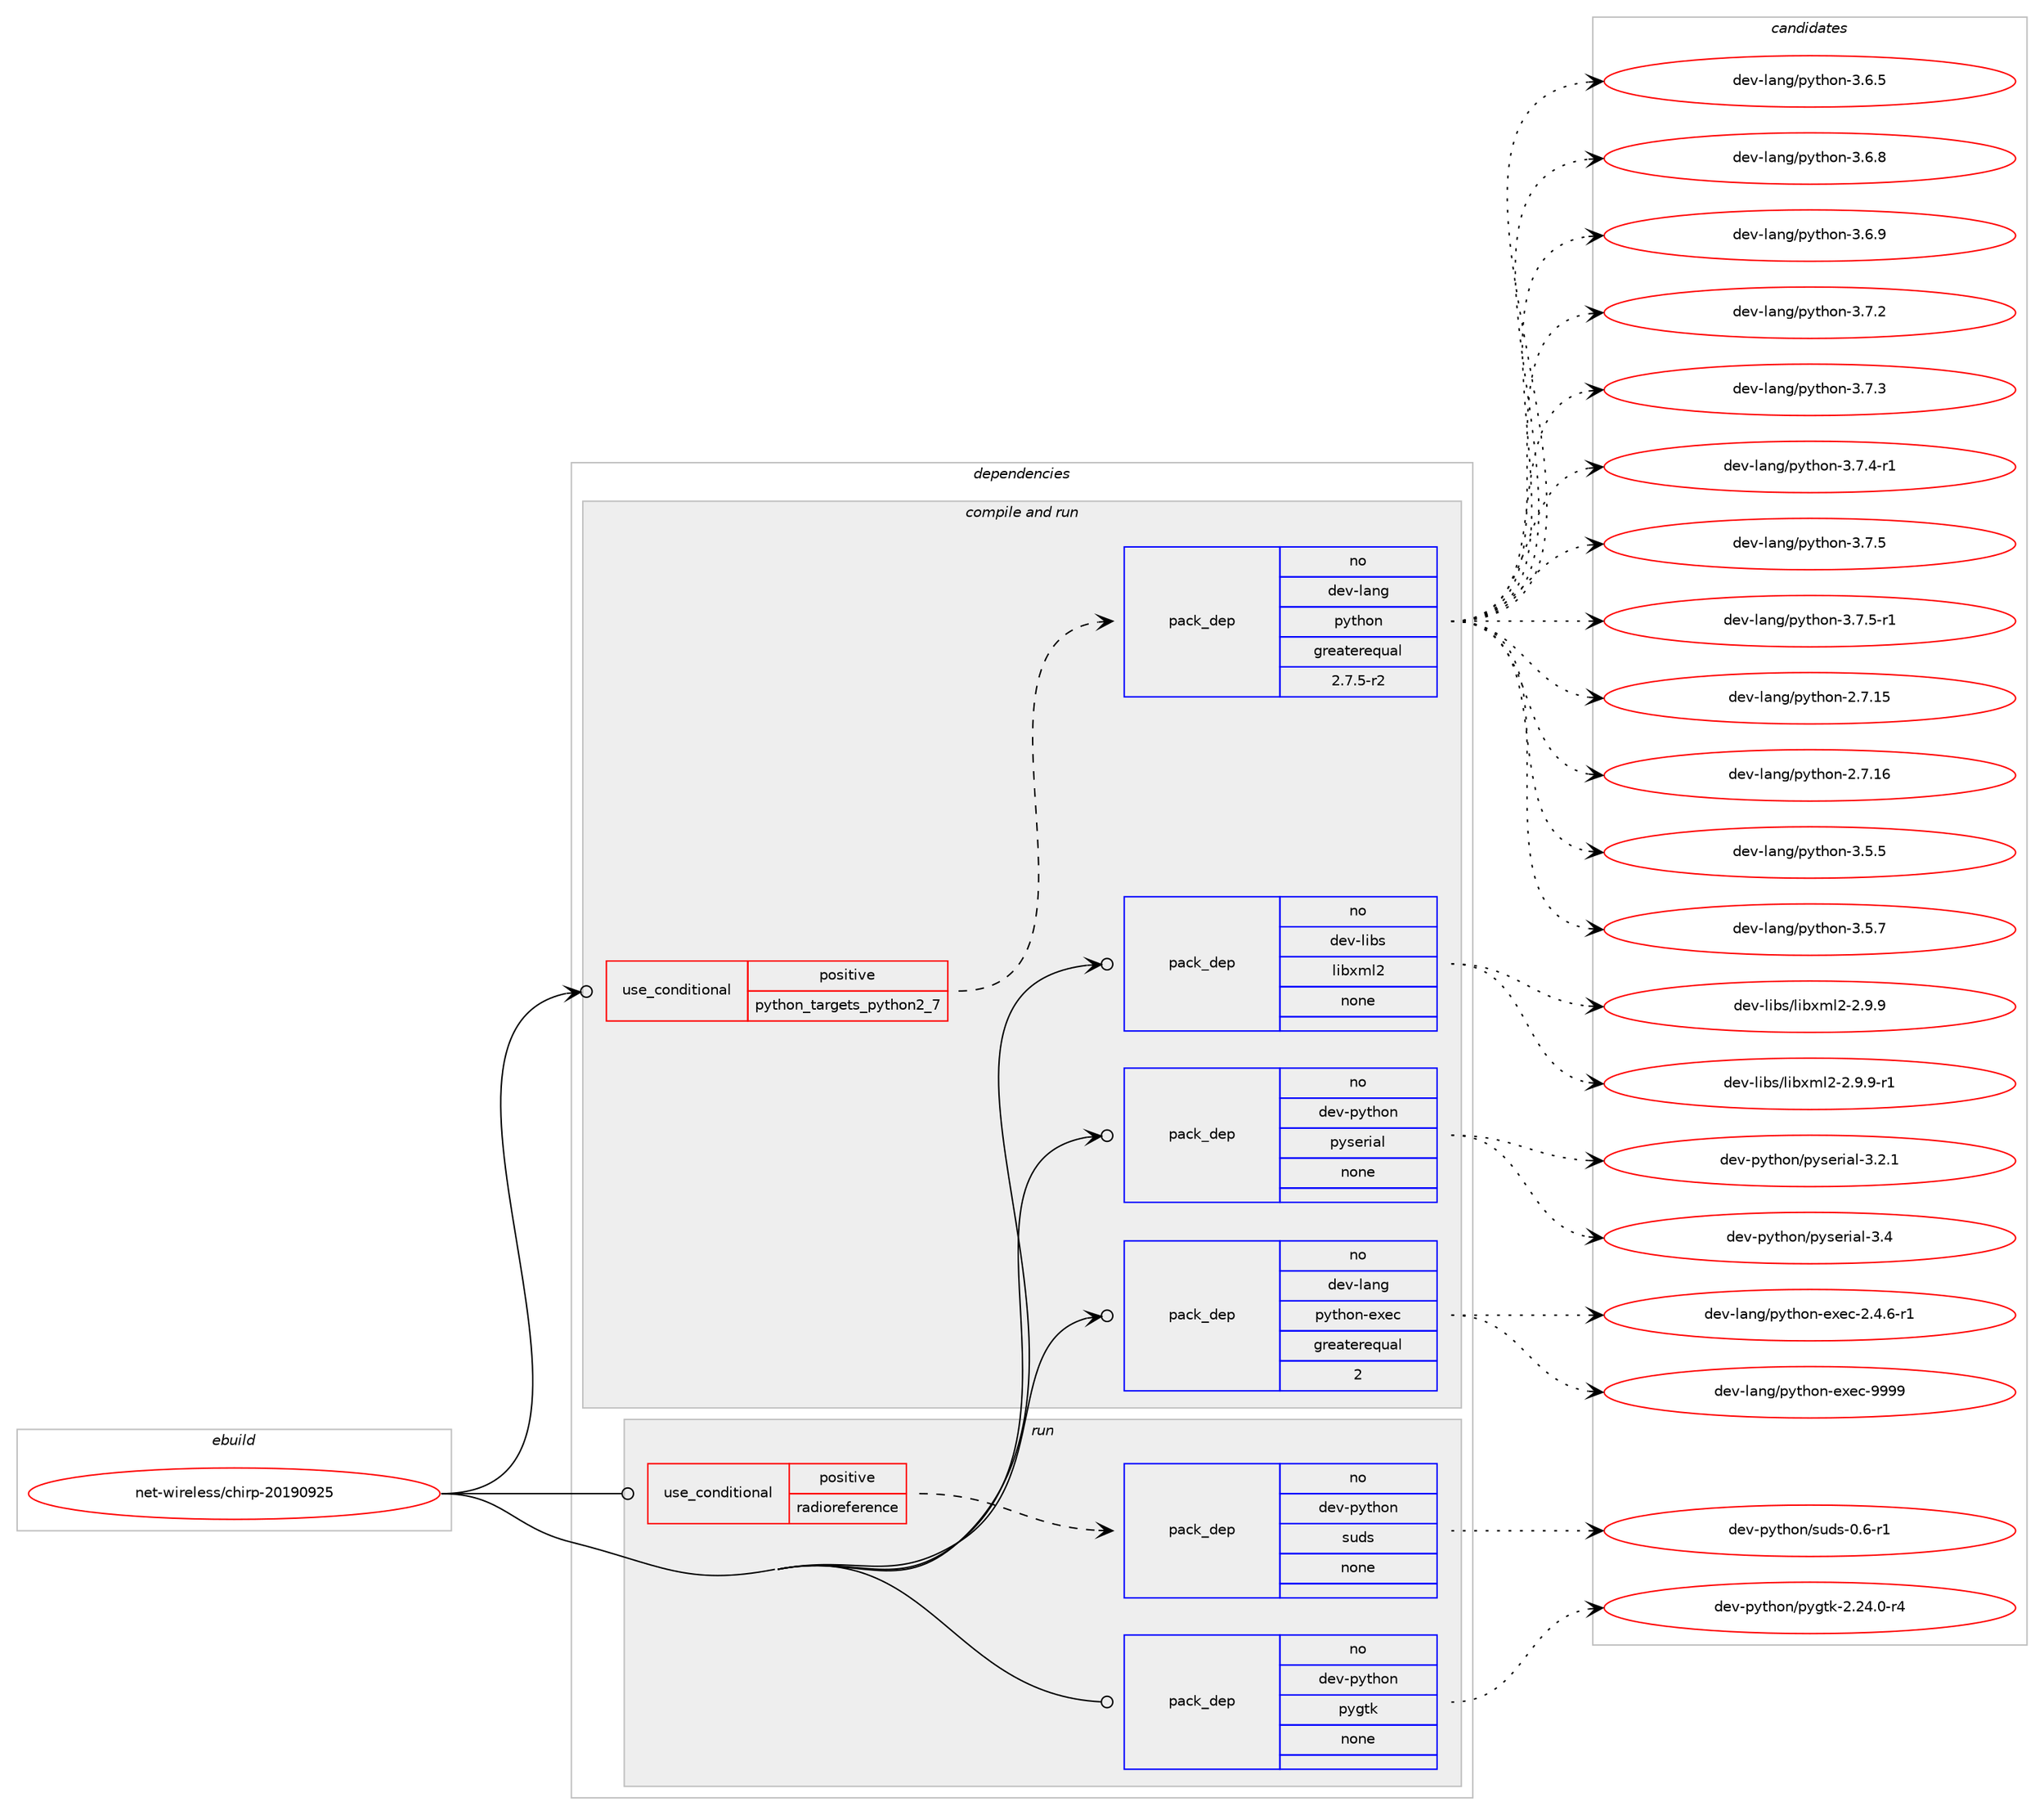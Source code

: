digraph prolog {

# *************
# Graph options
# *************

newrank=true;
concentrate=true;
compound=true;
graph [rankdir=LR,fontname=Helvetica,fontsize=10,ranksep=1.5];#, ranksep=2.5, nodesep=0.2];
edge  [arrowhead=vee];
node  [fontname=Helvetica,fontsize=10];

# **********
# The ebuild
# **********

subgraph cluster_leftcol {
color=gray;
rank=same;
label=<<i>ebuild</i>>;
id [label="net-wireless/chirp-20190925", color=red, width=4, href="../net-wireless/chirp-20190925.svg"];
}

# ****************
# The dependencies
# ****************

subgraph cluster_midcol {
color=gray;
label=<<i>dependencies</i>>;
subgraph cluster_compile {
fillcolor="#eeeeee";
style=filled;
label=<<i>compile</i>>;
}
subgraph cluster_compileandrun {
fillcolor="#eeeeee";
style=filled;
label=<<i>compile and run</i>>;
subgraph cond205857 {
dependency843962 [label=<<TABLE BORDER="0" CELLBORDER="1" CELLSPACING="0" CELLPADDING="4"><TR><TD ROWSPAN="3" CELLPADDING="10">use_conditional</TD></TR><TR><TD>positive</TD></TR><TR><TD>python_targets_python2_7</TD></TR></TABLE>>, shape=none, color=red];
subgraph pack623198 {
dependency843963 [label=<<TABLE BORDER="0" CELLBORDER="1" CELLSPACING="0" CELLPADDING="4" WIDTH="220"><TR><TD ROWSPAN="6" CELLPADDING="30">pack_dep</TD></TR><TR><TD WIDTH="110">no</TD></TR><TR><TD>dev-lang</TD></TR><TR><TD>python</TD></TR><TR><TD>greaterequal</TD></TR><TR><TD>2.7.5-r2</TD></TR></TABLE>>, shape=none, color=blue];
}
dependency843962:e -> dependency843963:w [weight=20,style="dashed",arrowhead="vee"];
}
id:e -> dependency843962:w [weight=20,style="solid",arrowhead="odotvee"];
subgraph pack623199 {
dependency843964 [label=<<TABLE BORDER="0" CELLBORDER="1" CELLSPACING="0" CELLPADDING="4" WIDTH="220"><TR><TD ROWSPAN="6" CELLPADDING="30">pack_dep</TD></TR><TR><TD WIDTH="110">no</TD></TR><TR><TD>dev-lang</TD></TR><TR><TD>python-exec</TD></TR><TR><TD>greaterequal</TD></TR><TR><TD>2</TD></TR></TABLE>>, shape=none, color=blue];
}
id:e -> dependency843964:w [weight=20,style="solid",arrowhead="odotvee"];
subgraph pack623200 {
dependency843965 [label=<<TABLE BORDER="0" CELLBORDER="1" CELLSPACING="0" CELLPADDING="4" WIDTH="220"><TR><TD ROWSPAN="6" CELLPADDING="30">pack_dep</TD></TR><TR><TD WIDTH="110">no</TD></TR><TR><TD>dev-libs</TD></TR><TR><TD>libxml2</TD></TR><TR><TD>none</TD></TR><TR><TD></TD></TR></TABLE>>, shape=none, color=blue];
}
id:e -> dependency843965:w [weight=20,style="solid",arrowhead="odotvee"];
subgraph pack623201 {
dependency843966 [label=<<TABLE BORDER="0" CELLBORDER="1" CELLSPACING="0" CELLPADDING="4" WIDTH="220"><TR><TD ROWSPAN="6" CELLPADDING="30">pack_dep</TD></TR><TR><TD WIDTH="110">no</TD></TR><TR><TD>dev-python</TD></TR><TR><TD>pyserial</TD></TR><TR><TD>none</TD></TR><TR><TD></TD></TR></TABLE>>, shape=none, color=blue];
}
id:e -> dependency843966:w [weight=20,style="solid",arrowhead="odotvee"];
}
subgraph cluster_run {
fillcolor="#eeeeee";
style=filled;
label=<<i>run</i>>;
subgraph cond205858 {
dependency843967 [label=<<TABLE BORDER="0" CELLBORDER="1" CELLSPACING="0" CELLPADDING="4"><TR><TD ROWSPAN="3" CELLPADDING="10">use_conditional</TD></TR><TR><TD>positive</TD></TR><TR><TD>radioreference</TD></TR></TABLE>>, shape=none, color=red];
subgraph pack623202 {
dependency843968 [label=<<TABLE BORDER="0" CELLBORDER="1" CELLSPACING="0" CELLPADDING="4" WIDTH="220"><TR><TD ROWSPAN="6" CELLPADDING="30">pack_dep</TD></TR><TR><TD WIDTH="110">no</TD></TR><TR><TD>dev-python</TD></TR><TR><TD>suds</TD></TR><TR><TD>none</TD></TR><TR><TD></TD></TR></TABLE>>, shape=none, color=blue];
}
dependency843967:e -> dependency843968:w [weight=20,style="dashed",arrowhead="vee"];
}
id:e -> dependency843967:w [weight=20,style="solid",arrowhead="odot"];
subgraph pack623203 {
dependency843969 [label=<<TABLE BORDER="0" CELLBORDER="1" CELLSPACING="0" CELLPADDING="4" WIDTH="220"><TR><TD ROWSPAN="6" CELLPADDING="30">pack_dep</TD></TR><TR><TD WIDTH="110">no</TD></TR><TR><TD>dev-python</TD></TR><TR><TD>pygtk</TD></TR><TR><TD>none</TD></TR><TR><TD></TD></TR></TABLE>>, shape=none, color=blue];
}
id:e -> dependency843969:w [weight=20,style="solid",arrowhead="odot"];
}
}

# **************
# The candidates
# **************

subgraph cluster_choices {
rank=same;
color=gray;
label=<<i>candidates</i>>;

subgraph choice623198 {
color=black;
nodesep=1;
choice10010111845108971101034711212111610411111045504655464953 [label="dev-lang/python-2.7.15", color=red, width=4,href="../dev-lang/python-2.7.15.svg"];
choice10010111845108971101034711212111610411111045504655464954 [label="dev-lang/python-2.7.16", color=red, width=4,href="../dev-lang/python-2.7.16.svg"];
choice100101118451089711010347112121116104111110455146534653 [label="dev-lang/python-3.5.5", color=red, width=4,href="../dev-lang/python-3.5.5.svg"];
choice100101118451089711010347112121116104111110455146534655 [label="dev-lang/python-3.5.7", color=red, width=4,href="../dev-lang/python-3.5.7.svg"];
choice100101118451089711010347112121116104111110455146544653 [label="dev-lang/python-3.6.5", color=red, width=4,href="../dev-lang/python-3.6.5.svg"];
choice100101118451089711010347112121116104111110455146544656 [label="dev-lang/python-3.6.8", color=red, width=4,href="../dev-lang/python-3.6.8.svg"];
choice100101118451089711010347112121116104111110455146544657 [label="dev-lang/python-3.6.9", color=red, width=4,href="../dev-lang/python-3.6.9.svg"];
choice100101118451089711010347112121116104111110455146554650 [label="dev-lang/python-3.7.2", color=red, width=4,href="../dev-lang/python-3.7.2.svg"];
choice100101118451089711010347112121116104111110455146554651 [label="dev-lang/python-3.7.3", color=red, width=4,href="../dev-lang/python-3.7.3.svg"];
choice1001011184510897110103471121211161041111104551465546524511449 [label="dev-lang/python-3.7.4-r1", color=red, width=4,href="../dev-lang/python-3.7.4-r1.svg"];
choice100101118451089711010347112121116104111110455146554653 [label="dev-lang/python-3.7.5", color=red, width=4,href="../dev-lang/python-3.7.5.svg"];
choice1001011184510897110103471121211161041111104551465546534511449 [label="dev-lang/python-3.7.5-r1", color=red, width=4,href="../dev-lang/python-3.7.5-r1.svg"];
dependency843963:e -> choice10010111845108971101034711212111610411111045504655464953:w [style=dotted,weight="100"];
dependency843963:e -> choice10010111845108971101034711212111610411111045504655464954:w [style=dotted,weight="100"];
dependency843963:e -> choice100101118451089711010347112121116104111110455146534653:w [style=dotted,weight="100"];
dependency843963:e -> choice100101118451089711010347112121116104111110455146534655:w [style=dotted,weight="100"];
dependency843963:e -> choice100101118451089711010347112121116104111110455146544653:w [style=dotted,weight="100"];
dependency843963:e -> choice100101118451089711010347112121116104111110455146544656:w [style=dotted,weight="100"];
dependency843963:e -> choice100101118451089711010347112121116104111110455146544657:w [style=dotted,weight="100"];
dependency843963:e -> choice100101118451089711010347112121116104111110455146554650:w [style=dotted,weight="100"];
dependency843963:e -> choice100101118451089711010347112121116104111110455146554651:w [style=dotted,weight="100"];
dependency843963:e -> choice1001011184510897110103471121211161041111104551465546524511449:w [style=dotted,weight="100"];
dependency843963:e -> choice100101118451089711010347112121116104111110455146554653:w [style=dotted,weight="100"];
dependency843963:e -> choice1001011184510897110103471121211161041111104551465546534511449:w [style=dotted,weight="100"];
}
subgraph choice623199 {
color=black;
nodesep=1;
choice10010111845108971101034711212111610411111045101120101994550465246544511449 [label="dev-lang/python-exec-2.4.6-r1", color=red, width=4,href="../dev-lang/python-exec-2.4.6-r1.svg"];
choice10010111845108971101034711212111610411111045101120101994557575757 [label="dev-lang/python-exec-9999", color=red, width=4,href="../dev-lang/python-exec-9999.svg"];
dependency843964:e -> choice10010111845108971101034711212111610411111045101120101994550465246544511449:w [style=dotted,weight="100"];
dependency843964:e -> choice10010111845108971101034711212111610411111045101120101994557575757:w [style=dotted,weight="100"];
}
subgraph choice623200 {
color=black;
nodesep=1;
choice1001011184510810598115471081059812010910850455046574657 [label="dev-libs/libxml2-2.9.9", color=red, width=4,href="../dev-libs/libxml2-2.9.9.svg"];
choice10010111845108105981154710810598120109108504550465746574511449 [label="dev-libs/libxml2-2.9.9-r1", color=red, width=4,href="../dev-libs/libxml2-2.9.9-r1.svg"];
dependency843965:e -> choice1001011184510810598115471081059812010910850455046574657:w [style=dotted,weight="100"];
dependency843965:e -> choice10010111845108105981154710810598120109108504550465746574511449:w [style=dotted,weight="100"];
}
subgraph choice623201 {
color=black;
nodesep=1;
choice100101118451121211161041111104711212111510111410597108455146504649 [label="dev-python/pyserial-3.2.1", color=red, width=4,href="../dev-python/pyserial-3.2.1.svg"];
choice10010111845112121116104111110471121211151011141059710845514652 [label="dev-python/pyserial-3.4", color=red, width=4,href="../dev-python/pyserial-3.4.svg"];
dependency843966:e -> choice100101118451121211161041111104711212111510111410597108455146504649:w [style=dotted,weight="100"];
dependency843966:e -> choice10010111845112121116104111110471121211151011141059710845514652:w [style=dotted,weight="100"];
}
subgraph choice623202 {
color=black;
nodesep=1;
choice1001011184511212111610411111047115117100115454846544511449 [label="dev-python/suds-0.6-r1", color=red, width=4,href="../dev-python/suds-0.6-r1.svg"];
dependency843968:e -> choice1001011184511212111610411111047115117100115454846544511449:w [style=dotted,weight="100"];
}
subgraph choice623203 {
color=black;
nodesep=1;
choice1001011184511212111610411111047112121103116107455046505246484511452 [label="dev-python/pygtk-2.24.0-r4", color=red, width=4,href="../dev-python/pygtk-2.24.0-r4.svg"];
dependency843969:e -> choice1001011184511212111610411111047112121103116107455046505246484511452:w [style=dotted,weight="100"];
}
}

}
